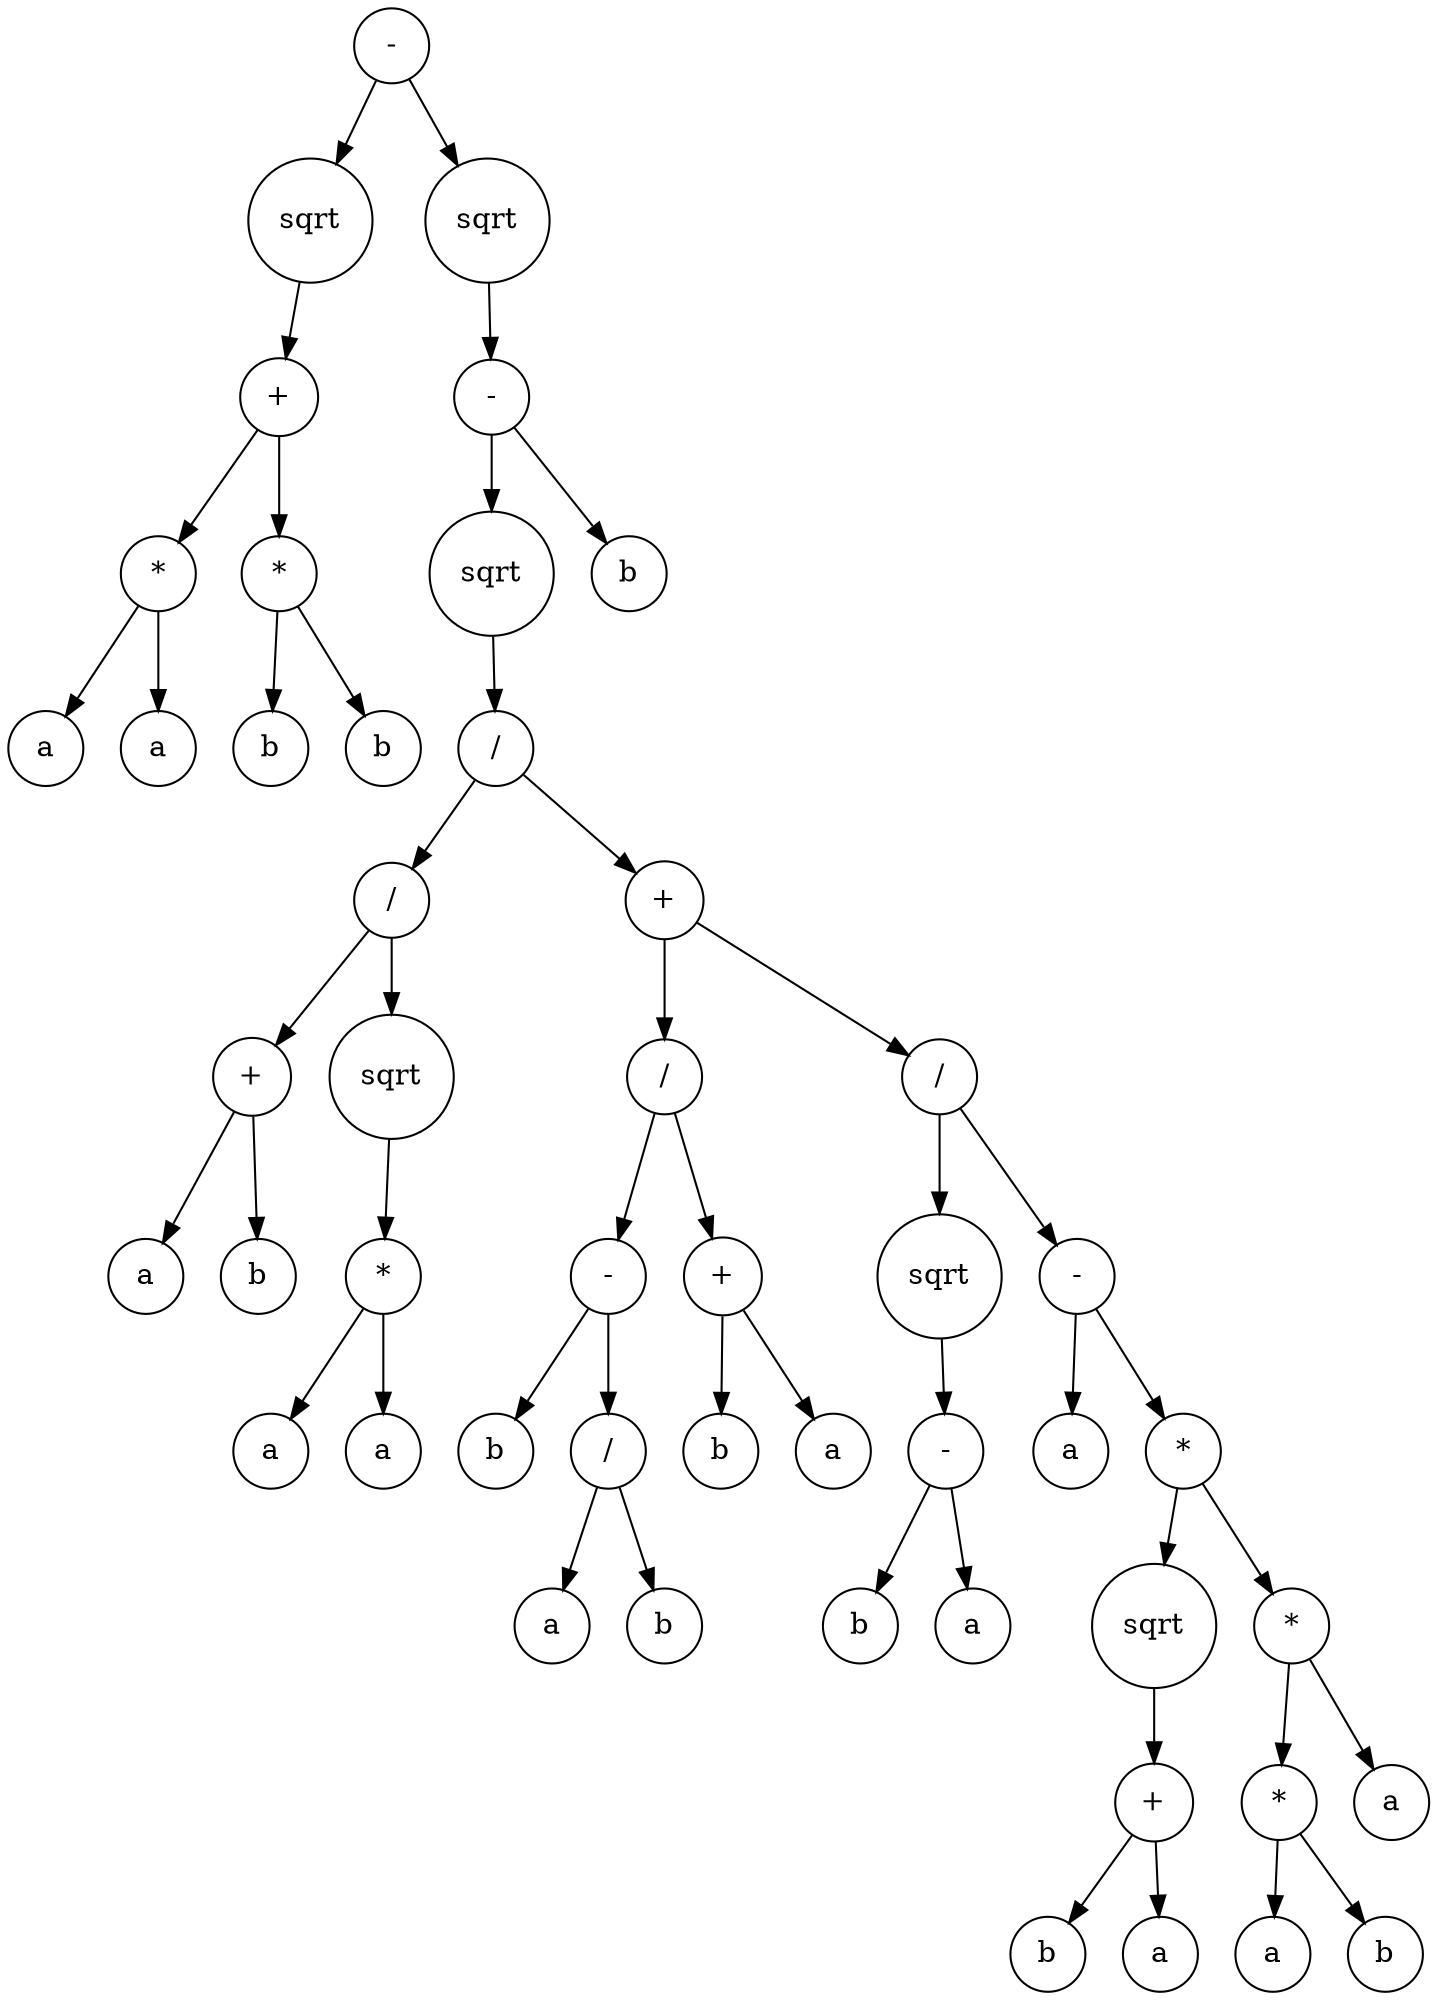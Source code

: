 digraph g {
graph [ordering=out];
node [shape=circle];
n[label = "-"];
n0[label = "sqrt"];
n00[label = "+"];
n000[label = "*"];
n0000[label = "a"];
n000 -> n0000;
n0001[label = "a"];
n000 -> n0001;
n00 -> n000;
n001[label = "*"];
n0010[label = "b"];
n001 -> n0010;
n0011[label = "b"];
n001 -> n0011;
n00 -> n001;
n0 -> n00;
n -> n0;
n1[label = "sqrt"];
n10[label = "-"];
n100[label = "sqrt"];
n1000[label = "/"];
n10000[label = "/"];
n100000[label = "+"];
n1000000[label = "a"];
n100000 -> n1000000;
n1000001[label = "b"];
n100000 -> n1000001;
n10000 -> n100000;
n100001[label = "sqrt"];
n1000010[label = "*"];
n10000100[label = "a"];
n1000010 -> n10000100;
n10000101[label = "a"];
n1000010 -> n10000101;
n100001 -> n1000010;
n10000 -> n100001;
n1000 -> n10000;
n10001[label = "+"];
n100010[label = "/"];
n1000100[label = "-"];
n10001000[label = "b"];
n1000100 -> n10001000;
n10001001[label = "/"];
n100010010[label = "a"];
n10001001 -> n100010010;
n100010011[label = "b"];
n10001001 -> n100010011;
n1000100 -> n10001001;
n100010 -> n1000100;
n1000101[label = "+"];
n10001010[label = "b"];
n1000101 -> n10001010;
n10001011[label = "a"];
n1000101 -> n10001011;
n100010 -> n1000101;
n10001 -> n100010;
n100011[label = "/"];
n1000110[label = "sqrt"];
n10001100[label = "-"];
n100011000[label = "b"];
n10001100 -> n100011000;
n100011001[label = "a"];
n10001100 -> n100011001;
n1000110 -> n10001100;
n100011 -> n1000110;
n1000111[label = "-"];
n10001110[label = "a"];
n1000111 -> n10001110;
n10001111[label = "*"];
n100011110[label = "sqrt"];
n1000111100[label = "+"];
n10001111000[label = "b"];
n1000111100 -> n10001111000;
n10001111001[label = "a"];
n1000111100 -> n10001111001;
n100011110 -> n1000111100;
n10001111 -> n100011110;
n100011111[label = "*"];
n1000111110[label = "*"];
n10001111100[label = "a"];
n1000111110 -> n10001111100;
n10001111101[label = "b"];
n1000111110 -> n10001111101;
n100011111 -> n1000111110;
n1000111111[label = "a"];
n100011111 -> n1000111111;
n10001111 -> n100011111;
n1000111 -> n10001111;
n100011 -> n1000111;
n10001 -> n100011;
n1000 -> n10001;
n100 -> n1000;
n10 -> n100;
n101[label = "b"];
n10 -> n101;
n1 -> n10;
n -> n1;
}
